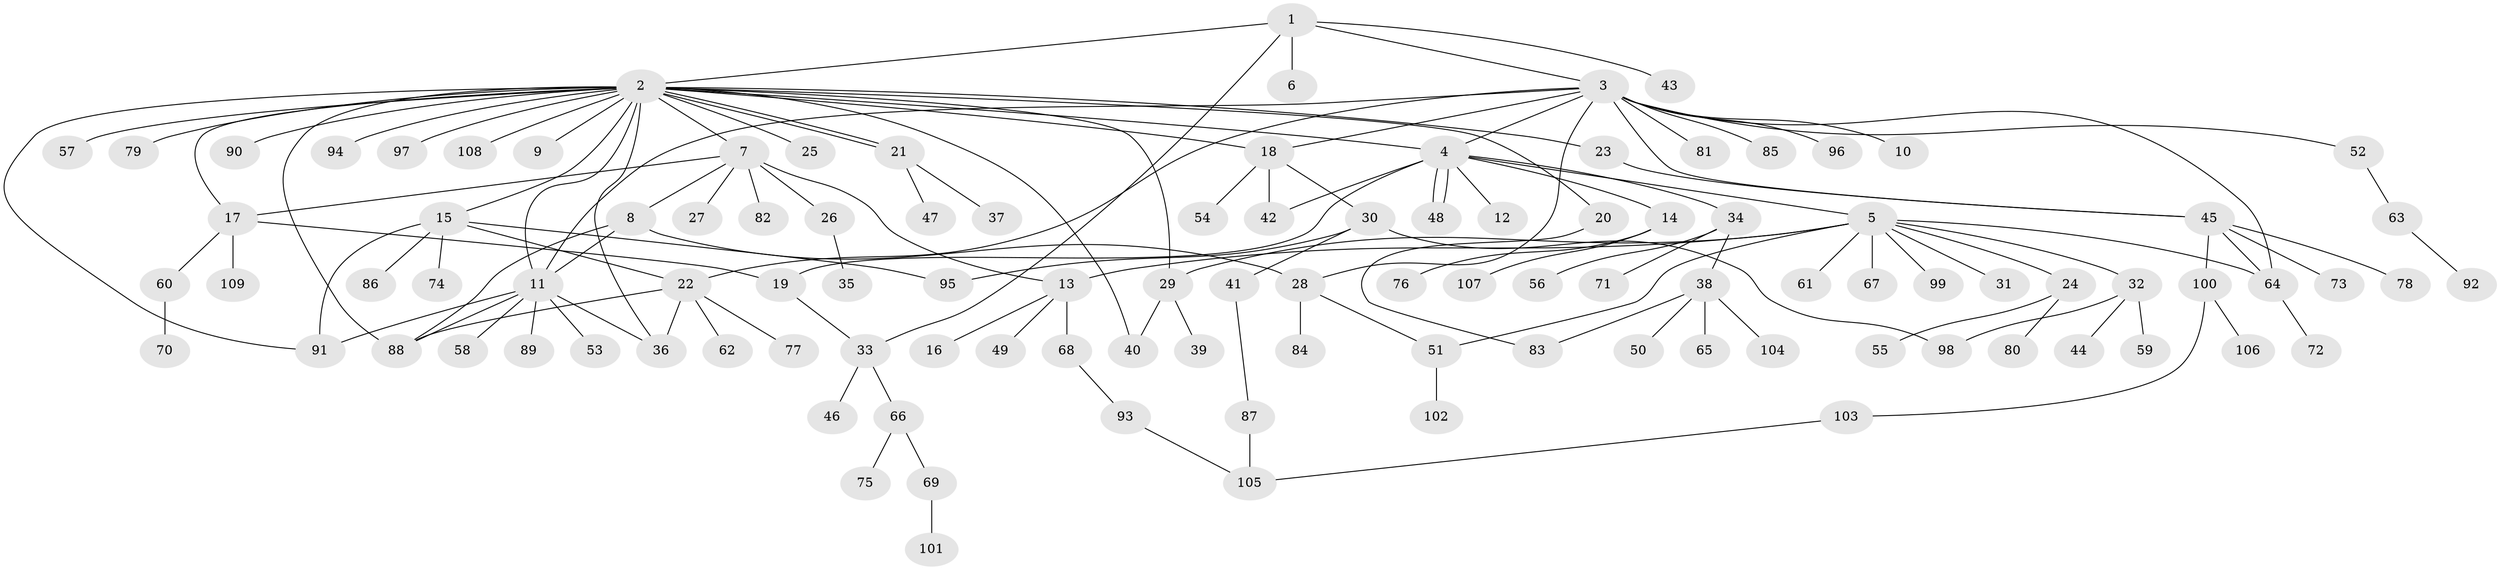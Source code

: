 // coarse degree distribution, {16: 0.012658227848101266, 24: 0.012658227848101266, 9: 0.02531645569620253, 10: 0.012658227848101266, 1: 0.5063291139240507, 8: 0.02531645569620253, 4: 0.05063291139240506, 2: 0.189873417721519, 6: 0.0379746835443038, 3: 0.12658227848101267}
// Generated by graph-tools (version 1.1) at 2025/41/03/06/25 10:41:45]
// undirected, 109 vertices, 139 edges
graph export_dot {
graph [start="1"]
  node [color=gray90,style=filled];
  1;
  2;
  3;
  4;
  5;
  6;
  7;
  8;
  9;
  10;
  11;
  12;
  13;
  14;
  15;
  16;
  17;
  18;
  19;
  20;
  21;
  22;
  23;
  24;
  25;
  26;
  27;
  28;
  29;
  30;
  31;
  32;
  33;
  34;
  35;
  36;
  37;
  38;
  39;
  40;
  41;
  42;
  43;
  44;
  45;
  46;
  47;
  48;
  49;
  50;
  51;
  52;
  53;
  54;
  55;
  56;
  57;
  58;
  59;
  60;
  61;
  62;
  63;
  64;
  65;
  66;
  67;
  68;
  69;
  70;
  71;
  72;
  73;
  74;
  75;
  76;
  77;
  78;
  79;
  80;
  81;
  82;
  83;
  84;
  85;
  86;
  87;
  88;
  89;
  90;
  91;
  92;
  93;
  94;
  95;
  96;
  97;
  98;
  99;
  100;
  101;
  102;
  103;
  104;
  105;
  106;
  107;
  108;
  109;
  1 -- 2;
  1 -- 3;
  1 -- 6;
  1 -- 33;
  1 -- 43;
  2 -- 4;
  2 -- 7;
  2 -- 9;
  2 -- 11;
  2 -- 15;
  2 -- 17;
  2 -- 18;
  2 -- 20;
  2 -- 21;
  2 -- 21;
  2 -- 23;
  2 -- 25;
  2 -- 29;
  2 -- 36;
  2 -- 40;
  2 -- 57;
  2 -- 79;
  2 -- 88;
  2 -- 90;
  2 -- 91;
  2 -- 94;
  2 -- 97;
  2 -- 108;
  3 -- 4;
  3 -- 10;
  3 -- 11;
  3 -- 18;
  3 -- 22;
  3 -- 28;
  3 -- 45;
  3 -- 52;
  3 -- 64;
  3 -- 81;
  3 -- 85;
  3 -- 96;
  4 -- 5;
  4 -- 12;
  4 -- 14;
  4 -- 19;
  4 -- 34;
  4 -- 42;
  4 -- 48;
  4 -- 48;
  5 -- 13;
  5 -- 24;
  5 -- 29;
  5 -- 31;
  5 -- 32;
  5 -- 51;
  5 -- 61;
  5 -- 64;
  5 -- 67;
  5 -- 99;
  7 -- 8;
  7 -- 13;
  7 -- 17;
  7 -- 26;
  7 -- 27;
  7 -- 82;
  8 -- 11;
  8 -- 28;
  8 -- 88;
  11 -- 36;
  11 -- 53;
  11 -- 58;
  11 -- 88;
  11 -- 89;
  11 -- 91;
  13 -- 16;
  13 -- 49;
  13 -- 68;
  14 -- 76;
  14 -- 107;
  15 -- 22;
  15 -- 74;
  15 -- 86;
  15 -- 91;
  15 -- 95;
  17 -- 19;
  17 -- 60;
  17 -- 109;
  18 -- 30;
  18 -- 42;
  18 -- 54;
  19 -- 33;
  20 -- 83;
  21 -- 37;
  21 -- 47;
  22 -- 36;
  22 -- 62;
  22 -- 77;
  22 -- 88;
  23 -- 45;
  24 -- 55;
  24 -- 80;
  26 -- 35;
  28 -- 51;
  28 -- 84;
  29 -- 39;
  29 -- 40;
  30 -- 41;
  30 -- 95;
  30 -- 98;
  32 -- 44;
  32 -- 59;
  32 -- 98;
  33 -- 46;
  33 -- 66;
  34 -- 38;
  34 -- 56;
  34 -- 71;
  38 -- 50;
  38 -- 65;
  38 -- 83;
  38 -- 104;
  41 -- 87;
  45 -- 64;
  45 -- 73;
  45 -- 78;
  45 -- 100;
  51 -- 102;
  52 -- 63;
  60 -- 70;
  63 -- 92;
  64 -- 72;
  66 -- 69;
  66 -- 75;
  68 -- 93;
  69 -- 101;
  87 -- 105;
  93 -- 105;
  100 -- 103;
  100 -- 106;
  103 -- 105;
}
